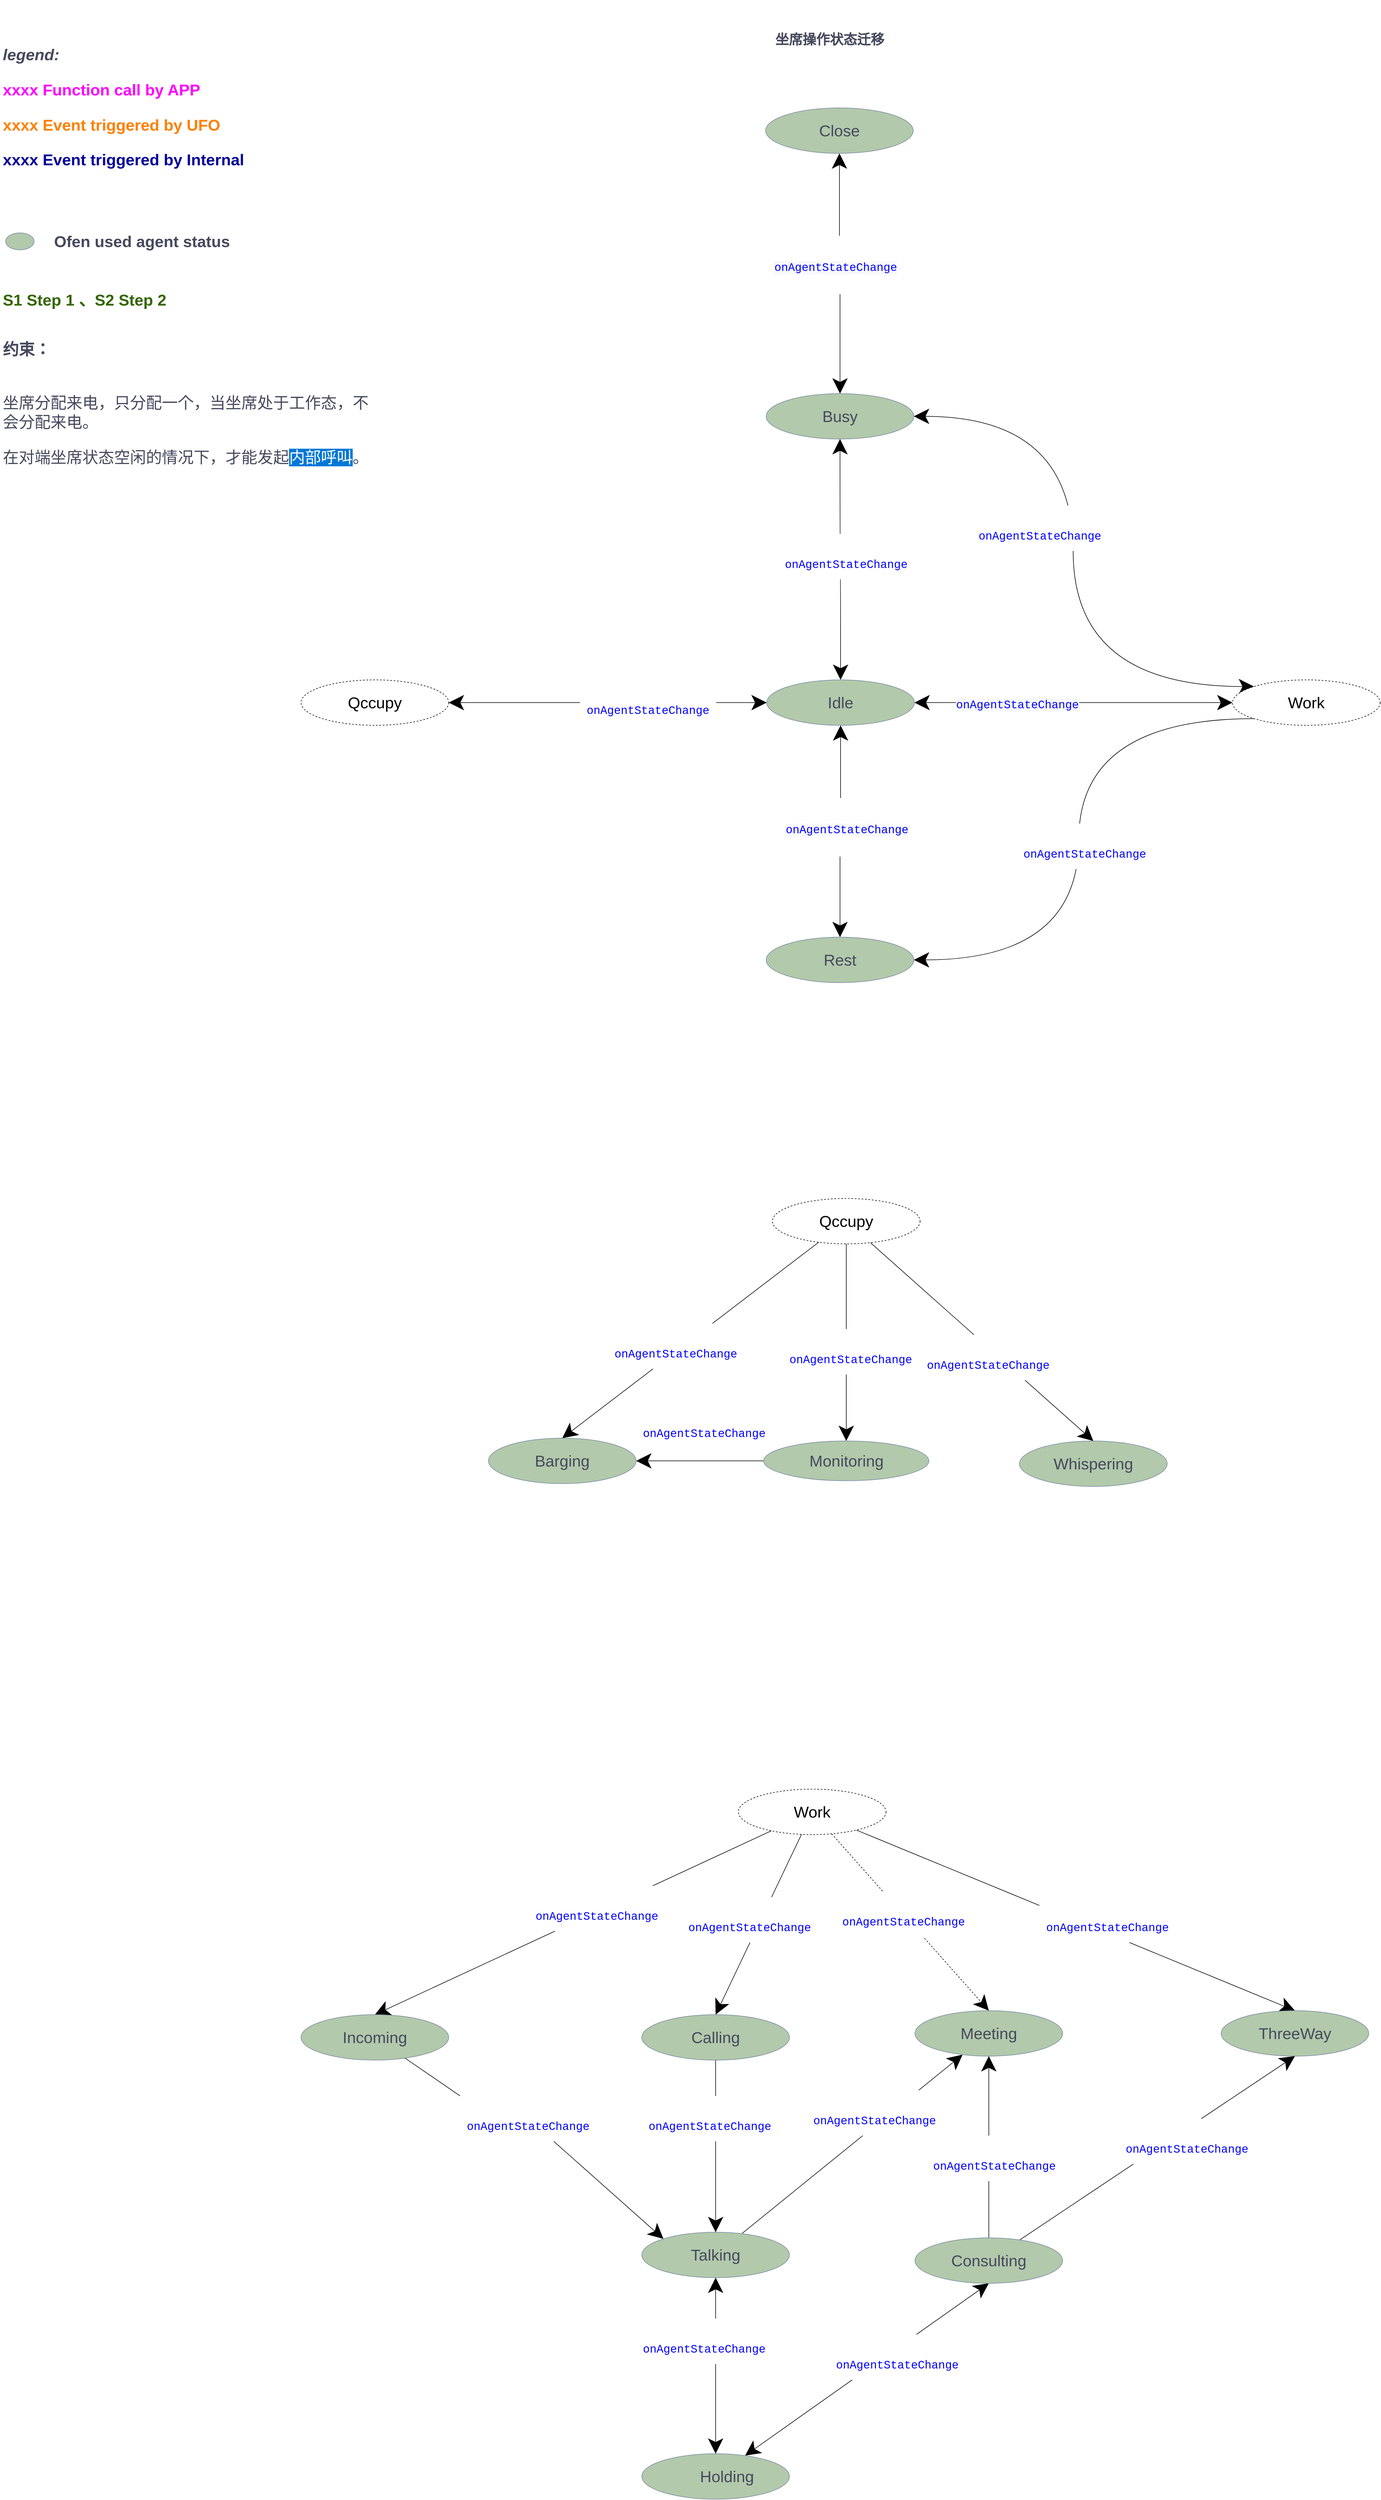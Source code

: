 <mxfile version="16.4.7" type="github">
  <diagram id="exjufbBnSaVFU7colq5O" name="第 1 页">
    <mxGraphModel dx="3544" dy="1443" grid="1" gridSize="10" guides="1" tooltips="1" connect="1" arrows="1" fold="1" page="1" pageScale="1" pageWidth="827" pageHeight="1169" math="0" shadow="0">
      <root>
        <mxCell id="0" />
        <mxCell id="1" parent="0" />
        <mxCell id="luQNXLgjJycTRz7pYveU-1" value="&lt;h1 style=&quot;font-size: 28px&quot;&gt;&lt;font style=&quot;font-size: 28px&quot;&gt;&lt;br&gt;&lt;/font&gt;&lt;/h1&gt;&lt;p style=&quot;font-size: 28px&quot;&gt;&lt;font style=&quot;font-size: 28px&quot;&gt;&lt;b&gt;&lt;i&gt;legend:&lt;/i&gt;&lt;/b&gt;&lt;/font&gt;&lt;/p&gt;&lt;p style=&quot;font-size: 28px&quot;&gt;&lt;font color=&quot;#ff00ff&quot; style=&quot;font-size: 28px&quot;&gt;&lt;b&gt;xxxx Function call by APP&lt;/b&gt;&lt;/font&gt;&lt;/p&gt;&lt;p style=&quot;font-size: 28px&quot;&gt;&lt;font style=&quot;font-size: 28px&quot;&gt;&lt;b style=&quot;color: rgb(255 , 128 , 0)&quot;&gt;xxxx Event triggered&amp;nbsp;by UFO&lt;/b&gt;&lt;font color=&quot;#ff00ff&quot; style=&quot;font-size: 28px&quot;&gt;&lt;b&gt;&lt;br&gt;&lt;/b&gt;&lt;/font&gt;&lt;/font&gt;&lt;/p&gt;&lt;p style=&quot;font-size: 28px&quot;&gt;&lt;b&gt;&lt;font style=&quot;font-size: 28px&quot;&gt;&lt;font color=&quot;#000099&quot; style=&quot;font-size: 28px&quot;&gt;xxxx Event triggered&amp;nbsp;by Internal&lt;/font&gt;&lt;font color=&quot;#ff00ff&quot; style=&quot;font-size: 28px&quot;&gt;&lt;br&gt;&lt;/font&gt;&lt;/font&gt;&lt;/b&gt;&lt;/p&gt;&lt;p style=&quot;font-size: 28px&quot;&gt;&lt;br&gt;&lt;/p&gt;&lt;p style=&quot;font-size: 28px&quot;&gt;&lt;font color=&quot;#336600&quot; style=&quot;font-size: 28px&quot;&gt;&lt;b&gt;&lt;br&gt;&lt;/b&gt;&lt;/font&gt;&lt;/p&gt;&lt;p style=&quot;font-size: 28px&quot;&gt;&lt;font color=&quot;#336600&quot; style=&quot;font-size: 28px&quot;&gt;&lt;b&gt;&lt;br&gt;&lt;/b&gt;&lt;/font&gt;&lt;/p&gt;&lt;p style=&quot;font-size: 28px&quot;&gt;&lt;font color=&quot;#336600&quot; style=&quot;font-size: 28px&quot;&gt;&lt;b&gt;S1 Step 1 、S2 Step 2&lt;/b&gt;&lt;/font&gt;&lt;/p&gt;&lt;p style=&quot;font-size: 28px&quot;&gt;&lt;font style=&quot;font-size: 28px&quot;&gt;&lt;br&gt;&lt;/font&gt;&lt;/p&gt;&lt;p style=&quot;font-size: 28px&quot;&gt;&lt;font color=&quot;#ff8000&quot; style=&quot;font-size: 28px&quot;&gt;&lt;br&gt;&lt;/font&gt;&lt;/p&gt;&lt;p style=&quot;font-size: 28px&quot;&gt;&lt;font color=&quot;#ff8000&quot; style=&quot;font-size: 28px&quot;&gt;&lt;br&gt;&lt;/font&gt;&lt;/p&gt;&lt;p style=&quot;font-size: 28px&quot;&gt;&lt;br&gt;&lt;/p&gt;" style="text;html=1;strokeColor=none;fillColor=none;spacing=5;spacingTop=-20;whiteSpace=wrap;overflow=hidden;rounded=0;fontColor=#46495D;" parent="1" vertex="1">
          <mxGeometry x="-500" y="20" width="661" height="560" as="geometry" />
        </mxCell>
        <mxCell id="luQNXLgjJycTRz7pYveU-2" value="&lt;font size=&quot;1&quot;&gt;&lt;b style=&quot;font-size: 28px&quot;&gt;Ofen used agent status&lt;/b&gt;&lt;/font&gt;" style="text;html=1;align=center;verticalAlign=middle;whiteSpace=wrap;rounded=0;strokeWidth=5;fontColor=#46495D;" parent="1" vertex="1">
          <mxGeometry x="-450" y="420" width="400" height="30" as="geometry" />
        </mxCell>
        <mxCell id="luQNXLgjJycTRz7pYveU-3" value="" style="ellipse;whiteSpace=wrap;html=1;fillColor=#B2C9AB;strokeColor=#788AA3;strokeWidth=1;fontColor=#46495D;" parent="1" vertex="1">
          <mxGeometry x="-490" y="420" width="50" height="30" as="geometry" />
        </mxCell>
        <mxCell id="luQNXLgjJycTRz7pYveU-4" style="edgeStyle=orthogonalEdgeStyle;curved=1;rounded=0;orthogonalLoop=1;jettySize=auto;html=1;endSize=24;startArrow=classic;startFill=1;startSize=24;" parent="1" source="luQNXLgjJycTRz7pYveU-7" target="luQNXLgjJycTRz7pYveU-16" edge="1">
          <mxGeometry relative="1" as="geometry" />
        </mxCell>
        <mxCell id="luQNXLgjJycTRz7pYveU-7" value="&lt;span style=&quot;font-size: 28px&quot;&gt;Busy&lt;/span&gt;" style="ellipse;whiteSpace=wrap;html=1;fillColor=#B2C9AB;strokeColor=#788AA3;fontColor=#46495D;" parent="1" vertex="1">
          <mxGeometry x="849" y="703" width="260" height="80" as="geometry" />
        </mxCell>
        <mxCell id="luQNXLgjJycTRz7pYveU-8" value="&lt;h1&gt;坐席操作状态迁移&lt;/h1&gt;&lt;p style=&quot;font-size: 20px&quot;&gt;&lt;br&gt;&lt;/p&gt;&lt;p style=&quot;font-size: 20px&quot;&gt;&lt;br&gt;&lt;/p&gt;&lt;p&gt;&lt;font color=&quot;#ff8000&quot;&gt;&lt;br&gt;&lt;/font&gt;&lt;/p&gt;&lt;p&gt;&lt;font color=&quot;#ff8000&quot;&gt;&lt;br&gt;&lt;/font&gt;&lt;/p&gt;&lt;p&gt;&lt;br&gt;&lt;/p&gt;" style="text;html=1;strokeColor=none;fillColor=none;spacing=5;spacingTop=-20;whiteSpace=wrap;overflow=hidden;rounded=0;fontColor=#46495D;" parent="1" vertex="1">
          <mxGeometry x="860" y="60" width="250" height="60" as="geometry" />
        </mxCell>
        <mxCell id="luQNXLgjJycTRz7pYveU-105" style="edgeStyle=orthogonalEdgeStyle;rounded=0;orthogonalLoop=1;jettySize=auto;html=1;endSize=24;startArrow=classic;startFill=1;startSize=24;" parent="1" source="luQNXLgjJycTRz7pYveU-16" target="luQNXLgjJycTRz7pYveU-19" edge="1">
          <mxGeometry relative="1" as="geometry" />
        </mxCell>
        <mxCell id="luQNXLgjJycTRz7pYveU-110" value="" style="edgeStyle=orthogonalEdgeStyle;curved=1;rounded=0;orthogonalLoop=1;jettySize=auto;html=1;endSize=24;startArrow=classic;startFill=1;startSize=24;" parent="1" source="luQNXLgjJycTRz7pYveU-16" target="luQNXLgjJycTRz7pYveU-109" edge="1">
          <mxGeometry relative="1" as="geometry" />
        </mxCell>
        <mxCell id="luQNXLgjJycTRz7pYveU-114" value="" style="edgeStyle=orthogonalEdgeStyle;curved=1;rounded=0;orthogonalLoop=1;jettySize=auto;html=1;startArrow=classic;startFill=1;startSize=24;endSize=24;" parent="1" source="luQNXLgjJycTRz7pYveU-16" target="luQNXLgjJycTRz7pYveU-113" edge="1">
          <mxGeometry relative="1" as="geometry" />
        </mxCell>
        <mxCell id="luQNXLgjJycTRz7pYveU-16" value="&lt;span style=&quot;font-size: 28px&quot;&gt;Idle&lt;/span&gt;" style="ellipse;whiteSpace=wrap;html=1;fillColor=#B2C9AB;strokeColor=#788AA3;fontColor=#46495D;" parent="1" vertex="1">
          <mxGeometry x="850" y="1207" width="260" height="80" as="geometry" />
        </mxCell>
        <mxCell id="luQNXLgjJycTRz7pYveU-19" value="&lt;span style=&quot;font-size: 28px&quot;&gt;Rest&lt;/span&gt;" style="ellipse;whiteSpace=wrap;html=1;fillColor=#B2C9AB;strokeColor=#788AA3;fontColor=#46495D;" parent="1" vertex="1">
          <mxGeometry x="849" y="1660" width="260" height="80" as="geometry" />
        </mxCell>
        <mxCell id="luQNXLgjJycTRz7pYveU-20" style="edgeStyle=orthogonalEdgeStyle;rounded=0;orthogonalLoop=1;jettySize=auto;html=1;entryX=0.5;entryY=0;entryDx=0;entryDy=0;endSize=24;startArrow=classic;startFill=1;startSize=24;" parent="1" source="luQNXLgjJycTRz7pYveU-21" target="luQNXLgjJycTRz7pYveU-7" edge="1">
          <mxGeometry relative="1" as="geometry" />
        </mxCell>
        <mxCell id="luQNXLgjJycTRz7pYveU-21" value="&lt;span style=&quot;font-size: 28px&quot;&gt;Close&lt;/span&gt;" style="ellipse;whiteSpace=wrap;html=1;fillColor=#B2C9AB;strokeColor=#788AA3;fontColor=#46495D;" parent="1" vertex="1">
          <mxGeometry x="848" y="200" width="260" height="80" as="geometry" />
        </mxCell>
        <mxCell id="luQNXLgjJycTRz7pYveU-60" value="&lt;div style=&quot;font-family: &amp;#34;consolas&amp;#34; , &amp;#34;courier new&amp;#34; , monospace ; line-height: 19px ; font-size: 28px&quot;&gt;&lt;div style=&quot;font-family: &amp;#34;consolas&amp;#34; , &amp;#34;courier new&amp;#34; , monospace ; line-height: 19px&quot;&gt;&lt;h1 class=&quot;topictitle1&quot;&gt;&lt;span style=&quot;background-color: rgb(248 , 249 , 250) ; color: rgb(0 , 0 , 255) ; font-size: 20px ; font-weight: 400&quot;&gt;onAgentStateChange&lt;/span&gt;&lt;br&gt;&lt;/h1&gt;&lt;/div&gt;&lt;/div&gt;" style="edgeLabel;html=1;align=center;verticalAlign=middle;resizable=0;points=[];fontSize=15;fontColor=#CC00CC;labelBackgroundColor=default;fontStyle=1;" parent="1" vertex="1" connectable="0">
          <mxGeometry x="651" y="270" as="geometry">
            <mxPoint x="320" y="206" as="offset" />
          </mxGeometry>
        </mxCell>
        <mxCell id="luQNXLgjJycTRz7pYveU-61" value="&lt;span style=&quot;font-family: &amp;#34;consolas&amp;#34; , &amp;#34;courier new&amp;#34; , monospace&quot;&gt;&lt;br&gt;&lt;/span&gt;&lt;span style=&quot;color: rgb(0 , 0 , 255) ; font-family: &amp;#34;consolas&amp;#34; , &amp;#34;courier new&amp;#34; , monospace&quot;&gt;onAgentStateChange&lt;/span&gt;&lt;span style=&quot;color: rgb(0 , 0 , 255) ; font-family: &amp;#34;consolas&amp;#34; , &amp;#34;courier new&amp;#34; , monospace&quot;&gt;&lt;br&gt;&lt;/span&gt;" style="rounded=0;whiteSpace=wrap;html=1;labelBackgroundColor=none;fontSize=20;fontColor=#FF8000;fillColor=#FFFFFF;gradientColor=none;strokeColor=none;" parent="1" vertex="1">
          <mxGeometry x="870" y="950" width="240" height="80" as="geometry" />
        </mxCell>
        <mxCell id="luQNXLgjJycTRz7pYveU-82" value="&lt;div style=&quot;font-family: &amp;#34;consolas&amp;#34; , &amp;#34;courier new&amp;#34; , monospace ; line-height: 19px ; font-size: 28px&quot;&gt;&lt;div style=&quot;font-family: &amp;#34;consolas&amp;#34; , &amp;#34;courier new&amp;#34; , monospace ; line-height: 19px&quot;&gt;&lt;h1 class=&quot;topictitle1&quot;&gt;&lt;span style=&quot;background-color: rgb(248 , 249 , 250) ; color: rgb(0 , 0 , 255) ; font-size: 20px ; font-weight: 400&quot;&gt;onAgentStateChange&lt;/span&gt;&lt;br&gt;&lt;/h1&gt;&lt;/div&gt;&lt;/div&gt;" style="edgeLabel;html=1;align=center;verticalAlign=middle;resizable=0;points=[];fontSize=15;fontColor=#CC00CC;labelBackgroundColor=default;fontStyle=1;" parent="1" vertex="1" connectable="0">
          <mxGeometry x="671" y="1260" as="geometry">
            <mxPoint x="320" y="206" as="offset" />
          </mxGeometry>
        </mxCell>
        <mxCell id="luQNXLgjJycTRz7pYveU-90" value="&lt;span style=&quot;font-family: &amp;#34;consolas&amp;#34; , &amp;#34;courier new&amp;#34; , monospace&quot;&gt;&lt;br&gt;&lt;/span&gt;&lt;span style=&quot;color: rgb(0 , 0 , 255) ; font-family: &amp;#34;consolas&amp;#34; , &amp;#34;courier new&amp;#34; , monospace&quot;&gt;onAgentStateChange&lt;/span&gt;&lt;span style=&quot;color: rgb(0 , 0 , 255) ; font-family: &amp;#34;consolas&amp;#34; , &amp;#34;courier new&amp;#34; , monospace&quot;&gt;&lt;br&gt;&lt;/span&gt;" style="rounded=0;whiteSpace=wrap;html=1;labelBackgroundColor=none;fontSize=20;fontColor=#FF8000;fillColor=#FFFFFF;gradientColor=none;strokeColor=none;" parent="1" vertex="1">
          <mxGeometry x="521" y="1207" width="240" height="80" as="geometry" />
        </mxCell>
        <mxCell id="luQNXLgjJycTRz7pYveU-109" value="&lt;span style=&quot;font-size: 28px&quot;&gt;Qccupy&lt;/span&gt;" style="ellipse;whiteSpace=wrap;html=1;dashed=1;" parent="1" vertex="1">
          <mxGeometry x="30" y="1207" width="260" height="80" as="geometry" />
        </mxCell>
        <mxCell id="luQNXLgjJycTRz7pYveU-115" style="rounded=0;orthogonalLoop=1;jettySize=auto;html=1;entryX=1;entryY=0.5;entryDx=0;entryDy=0;startArrow=classic;startFill=1;startSize=24;endSize=24;edgeStyle=orthogonalEdgeStyle;curved=1;exitX=0;exitY=0;exitDx=0;exitDy=0;" parent="1" source="luQNXLgjJycTRz7pYveU-113" target="luQNXLgjJycTRz7pYveU-7" edge="1">
          <mxGeometry relative="1" as="geometry" />
        </mxCell>
        <mxCell id="luQNXLgjJycTRz7pYveU-117" style="edgeStyle=orthogonalEdgeStyle;curved=1;rounded=0;orthogonalLoop=1;jettySize=auto;html=1;entryX=1;entryY=0.5;entryDx=0;entryDy=0;startArrow=none;startFill=0;startSize=24;endSize=24;exitX=0;exitY=1;exitDx=0;exitDy=0;" parent="1" source="luQNXLgjJycTRz7pYveU-113" target="luQNXLgjJycTRz7pYveU-19" edge="1">
          <mxGeometry relative="1" as="geometry" />
        </mxCell>
        <mxCell id="luQNXLgjJycTRz7pYveU-113" value="&lt;span style=&quot;font-size: 28px&quot;&gt;Work&lt;/span&gt;" style="ellipse;whiteSpace=wrap;html=1;dashed=1;" parent="1" vertex="1">
          <mxGeometry x="1670" y="1207" width="260" height="80" as="geometry" />
        </mxCell>
        <mxCell id="luQNXLgjJycTRz7pYveU-116" value="&lt;span style=&quot;font-family: &amp;#34;consolas&amp;#34; , &amp;#34;courier new&amp;#34; , monospace&quot;&gt;&lt;br&gt;&lt;/span&gt;&lt;span style=&quot;color: rgb(0 , 0 , 255) ; font-family: &amp;#34;consolas&amp;#34; , &amp;#34;courier new&amp;#34; , monospace&quot;&gt;onAgentStateChange&lt;/span&gt;&lt;span style=&quot;color: rgb(0 , 0 , 255) ; font-family: &amp;#34;consolas&amp;#34; , &amp;#34;courier new&amp;#34; , monospace&quot;&gt;&lt;br&gt;&lt;/span&gt;" style="rounded=0;whiteSpace=wrap;html=1;labelBackgroundColor=none;fontSize=20;fontColor=#FF8000;fillColor=#FFFFFF;gradientColor=none;strokeColor=none;" parent="1" vertex="1">
          <mxGeometry x="1211" y="900" width="240" height="80" as="geometry" />
        </mxCell>
        <mxCell id="luQNXLgjJycTRz7pYveU-118" value="&lt;span style=&quot;font-family: &amp;#34;consolas&amp;#34; , &amp;#34;courier new&amp;#34; , monospace&quot;&gt;&lt;br&gt;&lt;/span&gt;&lt;span style=&quot;color: rgb(0 , 0 , 255) ; font-family: &amp;#34;consolas&amp;#34; , &amp;#34;courier new&amp;#34; , monospace&quot;&gt;onAgentStateChange&lt;/span&gt;&lt;span style=&quot;color: rgb(0 , 0 , 255) ; font-family: &amp;#34;consolas&amp;#34; , &amp;#34;courier new&amp;#34; , monospace&quot;&gt;&lt;br&gt;&lt;/span&gt;" style="rounded=0;whiteSpace=wrap;html=1;labelBackgroundColor=none;fontSize=20;fontColor=#FF8000;fillColor=#FFFFFF;gradientColor=none;strokeColor=none;" parent="1" vertex="1">
          <mxGeometry x="1290" y="1460" width="240" height="80" as="geometry" />
        </mxCell>
        <mxCell id="luQNXLgjJycTRz7pYveU-119" value="&lt;div style=&quot;font-family: &amp;#34;consolas&amp;#34; , &amp;#34;courier new&amp;#34; , monospace ; line-height: 19px ; font-size: 28px&quot;&gt;&lt;div style=&quot;font-family: &amp;#34;consolas&amp;#34; , &amp;#34;courier new&amp;#34; , monospace ; line-height: 19px&quot;&gt;&lt;h1 class=&quot;topictitle1&quot;&gt;&lt;span style=&quot;background-color: rgb(248 , 249 , 250) ; color: rgb(0 , 0 , 255) ; font-size: 20px ; font-weight: 400&quot;&gt;onAgentStateChange&lt;/span&gt;&lt;br&gt;&lt;/h1&gt;&lt;/div&gt;&lt;/div&gt;" style="edgeLabel;html=1;align=center;verticalAlign=middle;resizable=0;points=[];fontSize=15;fontColor=#CC00CC;labelBackgroundColor=default;fontStyle=1;" parent="1" vertex="1" connectable="0">
          <mxGeometry x="971" y="1040" as="geometry">
            <mxPoint x="320" y="206" as="offset" />
          </mxGeometry>
        </mxCell>
        <mxCell id="luQNXLgjJycTRz7pYveU-126" style="rounded=0;orthogonalLoop=1;jettySize=auto;html=1;startArrow=none;startFill=0;startSize=24;endSize=24;" parent="1" source="luQNXLgjJycTRz7pYveU-120" target="luQNXLgjJycTRz7pYveU-123" edge="1">
          <mxGeometry relative="1" as="geometry" />
        </mxCell>
        <mxCell id="luQNXLgjJycTRz7pYveU-127" style="rounded=0;orthogonalLoop=1;jettySize=auto;html=1;entryX=0.5;entryY=0;entryDx=0;entryDy=0;startArrow=none;startFill=0;startSize=24;endSize=24;" parent="1" source="luQNXLgjJycTRz7pYveU-120" target="luQNXLgjJycTRz7pYveU-124" edge="1">
          <mxGeometry relative="1" as="geometry" />
        </mxCell>
        <mxCell id="luQNXLgjJycTRz7pYveU-128" style="rounded=0;orthogonalLoop=1;jettySize=auto;html=1;startArrow=none;startFill=0;startSize=24;endSize=24;entryX=0.5;entryY=0;entryDx=0;entryDy=0;" parent="1" source="luQNXLgjJycTRz7pYveU-120" target="luQNXLgjJycTRz7pYveU-125" edge="1">
          <mxGeometry relative="1" as="geometry" />
        </mxCell>
        <mxCell id="luQNXLgjJycTRz7pYveU-120" value="&lt;span style=&quot;font-size: 28px&quot;&gt;Qccupy&lt;/span&gt;" style="ellipse;whiteSpace=wrap;html=1;dashed=1;" parent="1" vertex="1">
          <mxGeometry x="860" y="2120" width="260" height="80" as="geometry" />
        </mxCell>
        <mxCell id="luQNXLgjJycTRz7pYveU-129" style="rounded=0;orthogonalLoop=1;jettySize=auto;html=1;startArrow=none;startFill=0;startSize=24;endSize=24;" parent="1" source="luQNXLgjJycTRz7pYveU-123" target="luQNXLgjJycTRz7pYveU-124" edge="1">
          <mxGeometry relative="1" as="geometry" />
        </mxCell>
        <mxCell id="luQNXLgjJycTRz7pYveU-123" value="&lt;span style=&quot;font-size: 28px&quot;&gt;Monitoring&lt;/span&gt;" style="ellipse;whiteSpace=wrap;html=1;fillColor=#B2C9AB;strokeColor=#788AA3;fontColor=#46495D;" parent="1" vertex="1">
          <mxGeometry x="844.5" y="2547" width="291" height="70" as="geometry" />
        </mxCell>
        <mxCell id="luQNXLgjJycTRz7pYveU-124" value="&lt;span style=&quot;font-size: 28px&quot;&gt;Barging&lt;/span&gt;" style="ellipse;whiteSpace=wrap;html=1;fillColor=#B2C9AB;strokeColor=#788AA3;fontColor=#46495D;" parent="1" vertex="1">
          <mxGeometry x="360" y="2542" width="260" height="80" as="geometry" />
        </mxCell>
        <mxCell id="luQNXLgjJycTRz7pYveU-125" value="&lt;span style=&quot;font-size: 28px&quot;&gt;Whispering&lt;/span&gt;" style="ellipse;whiteSpace=wrap;html=1;fillColor=#B2C9AB;strokeColor=#788AA3;fontColor=#46495D;" parent="1" vertex="1">
          <mxGeometry x="1295" y="2547" width="260" height="80" as="geometry" />
        </mxCell>
        <mxCell id="luQNXLgjJycTRz7pYveU-136" style="edgeStyle=none;rounded=0;orthogonalLoop=1;jettySize=auto;html=1;entryX=0.5;entryY=0;entryDx=0;entryDy=0;startArrow=none;startFill=0;startSize=24;endSize=24;" parent="1" source="luQNXLgjJycTRz7pYveU-130" target="luQNXLgjJycTRz7pYveU-133" edge="1">
          <mxGeometry relative="1" as="geometry" />
        </mxCell>
        <mxCell id="luQNXLgjJycTRz7pYveU-137" style="edgeStyle=none;rounded=0;orthogonalLoop=1;jettySize=auto;html=1;entryX=0.5;entryY=0;entryDx=0;entryDy=0;startArrow=none;startFill=0;startSize=24;endSize=24;" parent="1" source="luQNXLgjJycTRz7pYveU-130" target="luQNXLgjJycTRz7pYveU-132" edge="1">
          <mxGeometry relative="1" as="geometry" />
        </mxCell>
        <mxCell id="luQNXLgjJycTRz7pYveU-141" style="edgeStyle=none;rounded=0;orthogonalLoop=1;jettySize=auto;html=1;entryX=0.5;entryY=0;entryDx=0;entryDy=0;startArrow=none;startFill=0;startSize=24;endSize=24;" parent="1" source="luQNXLgjJycTRz7pYveU-130" target="luQNXLgjJycTRz7pYveU-135" edge="1">
          <mxGeometry relative="1" as="geometry" />
        </mxCell>
        <mxCell id="luQNXLgjJycTRz7pYveU-169" style="edgeStyle=none;rounded=0;orthogonalLoop=1;jettySize=auto;html=1;dashed=1;startArrow=none;startFill=0;startSize=24;endSize=24;entryX=0.5;entryY=0;entryDx=0;entryDy=0;" parent="1" source="luQNXLgjJycTRz7pYveU-130" target="luQNXLgjJycTRz7pYveU-170" edge="1">
          <mxGeometry relative="1" as="geometry">
            <mxPoint x="1890" y="3570" as="targetPoint" />
          </mxGeometry>
        </mxCell>
        <mxCell id="luQNXLgjJycTRz7pYveU-130" value="&lt;span style=&quot;font-size: 28px&quot;&gt;Work&lt;/span&gt;" style="ellipse;whiteSpace=wrap;html=1;dashed=1;" parent="1" vertex="1">
          <mxGeometry x="800" y="3160" width="260" height="80" as="geometry" />
        </mxCell>
        <mxCell id="gVOeunJgA8M7Oenam6cE-5" style="edgeStyle=none;rounded=0;orthogonalLoop=1;jettySize=auto;html=1;endSize=24;" edge="1" parent="1" source="luQNXLgjJycTRz7pYveU-131" target="luQNXLgjJycTRz7pYveU-170">
          <mxGeometry relative="1" as="geometry" />
        </mxCell>
        <mxCell id="luQNXLgjJycTRz7pYveU-131" value="&lt;span style=&quot;font-size: 28px&quot;&gt;Talking&lt;/span&gt;" style="ellipse;whiteSpace=wrap;html=1;fillColor=#B2C9AB;strokeColor=#788AA3;fontColor=#46495D;" parent="1" vertex="1">
          <mxGeometry x="630" y="3940" width="260" height="80" as="geometry" />
        </mxCell>
        <mxCell id="luQNXLgjJycTRz7pYveU-139" style="edgeStyle=none;rounded=0;orthogonalLoop=1;jettySize=auto;html=1;entryX=0.5;entryY=0;entryDx=0;entryDy=0;startArrow=none;startFill=0;startSize=24;endSize=24;" parent="1" source="luQNXLgjJycTRz7pYveU-132" target="luQNXLgjJycTRz7pYveU-131" edge="1">
          <mxGeometry relative="1" as="geometry" />
        </mxCell>
        <mxCell id="luQNXLgjJycTRz7pYveU-132" value="&lt;span style=&quot;font-size: 28px&quot;&gt;Calling&lt;/span&gt;" style="ellipse;whiteSpace=wrap;html=1;fillColor=#B2C9AB;strokeColor=#788AA3;fontColor=#46495D;" parent="1" vertex="1">
          <mxGeometry x="630" y="3557" width="260" height="80" as="geometry" />
        </mxCell>
        <mxCell id="luQNXLgjJycTRz7pYveU-138" style="edgeStyle=none;rounded=0;orthogonalLoop=1;jettySize=auto;html=1;entryX=0;entryY=0;entryDx=0;entryDy=0;startArrow=none;startFill=0;startSize=24;endSize=24;" parent="1" source="luQNXLgjJycTRz7pYveU-156" target="luQNXLgjJycTRz7pYveU-131" edge="1">
          <mxGeometry relative="1" as="geometry" />
        </mxCell>
        <mxCell id="luQNXLgjJycTRz7pYveU-133" value="&lt;span style=&quot;font-size: 28px&quot;&gt;Incoming&lt;/span&gt;" style="ellipse;whiteSpace=wrap;html=1;fillColor=#B2C9AB;strokeColor=#788AA3;fontColor=#46495D;" parent="1" vertex="1">
          <mxGeometry x="30" y="3557" width="260" height="80" as="geometry" />
        </mxCell>
        <mxCell id="luQNXLgjJycTRz7pYveU-146" style="edgeStyle=none;rounded=0;orthogonalLoop=1;jettySize=auto;html=1;entryX=0.5;entryY=1;entryDx=0;entryDy=0;startArrow=classic;startFill=1;startSize=24;endSize=24;" parent="1" source="luQNXLgjJycTRz7pYveU-134" target="luQNXLgjJycTRz7pYveU-143" edge="1">
          <mxGeometry relative="1" as="geometry" />
        </mxCell>
        <mxCell id="luQNXLgjJycTRz7pYveU-134" value="&lt;blockquote style=&quot;margin: 0 0 0 40px ; border: none ; padding: 0px&quot;&gt;&lt;span style=&quot;font-size: 28px&quot;&gt;Holding&lt;/span&gt;&lt;/blockquote&gt;" style="ellipse;whiteSpace=wrap;html=1;fillColor=#B2C9AB;strokeColor=#788AA3;fontColor=#46495D;" parent="1" vertex="1">
          <mxGeometry x="630" y="4330" width="260" height="80" as="geometry" />
        </mxCell>
        <mxCell id="luQNXLgjJycTRz7pYveU-135" value="&lt;span style=&quot;font-size: 28px&quot;&gt;ThreeWay&lt;/span&gt;" style="ellipse;whiteSpace=wrap;html=1;fillColor=#B2C9AB;strokeColor=#788AA3;fontColor=#46495D;" parent="1" vertex="1">
          <mxGeometry x="1650" y="3550" width="260" height="80" as="geometry" />
        </mxCell>
        <mxCell id="gVOeunJgA8M7Oenam6cE-2" style="rounded=0;orthogonalLoop=1;jettySize=auto;html=1;endSize=24;" edge="1" parent="1" source="luQNXLgjJycTRz7pYveU-143" target="luQNXLgjJycTRz7pYveU-170">
          <mxGeometry relative="1" as="geometry" />
        </mxCell>
        <mxCell id="gVOeunJgA8M7Oenam6cE-8" style="edgeStyle=none;rounded=0;orthogonalLoop=1;jettySize=auto;html=1;endSize=24;entryX=0.5;entryY=1;entryDx=0;entryDy=0;" edge="1" parent="1" source="luQNXLgjJycTRz7pYveU-143" target="luQNXLgjJycTRz7pYveU-135">
          <mxGeometry relative="1" as="geometry" />
        </mxCell>
        <mxCell id="luQNXLgjJycTRz7pYveU-143" value="&lt;span style=&quot;font-size: 28px&quot;&gt;Consulting&lt;/span&gt;" style="ellipse;whiteSpace=wrap;html=1;fillColor=#B2C9AB;strokeColor=#788AA3;fontColor=#46495D;" parent="1" vertex="1">
          <mxGeometry x="1111" y="3950" width="260" height="80" as="geometry" />
        </mxCell>
        <mxCell id="luQNXLgjJycTRz7pYveU-144" style="edgeStyle=none;rounded=0;orthogonalLoop=1;jettySize=auto;html=1;startArrow=classic;startFill=1;startSize=24;endSize=24;" parent="1" source="luQNXLgjJycTRz7pYveU-134" target="luQNXLgjJycTRz7pYveU-131" edge="1">
          <mxGeometry relative="1" as="geometry">
            <mxPoint x="960.952" y="4270.0" as="sourcePoint" />
            <mxPoint x="960" y="3910" as="targetPoint" />
          </mxGeometry>
        </mxCell>
        <mxCell id="luQNXLgjJycTRz7pYveU-151" value="&lt;h1 style=&quot;font-size: 28px&quot;&gt;约束：&lt;/h1&gt;&lt;div&gt;&lt;br&gt;&lt;/div&gt;&lt;p style=&quot;font-size: 28px&quot;&gt;坐席分配来电，只分配一个，当坐席处于工作态，不会分配来电。&lt;/p&gt;&lt;p style=&quot;font-size: 28px&quot;&gt;在对端坐席状态空闲的情况下，才能发起&lt;font color=&quot;#ffffff&quot; style=&quot;background-color: rgb(0 , 120 , 215)&quot;&gt;内部呼叫&lt;/font&gt;。&lt;br&gt;&lt;/p&gt;" style="text;html=1;strokeColor=none;fillColor=none;spacing=5;spacingTop=-20;whiteSpace=wrap;overflow=hidden;rounded=0;fontColor=#46495D;" parent="1" vertex="1">
          <mxGeometry x="-500" y="600" width="661" height="560" as="geometry" />
        </mxCell>
        <mxCell id="luQNXLgjJycTRz7pYveU-153" value="&lt;span style=&quot;font-family: &amp;#34;consolas&amp;#34; , &amp;#34;courier new&amp;#34; , monospace&quot;&gt;&lt;br&gt;&lt;/span&gt;&lt;span style=&quot;color: rgb(0 , 0 , 255) ; font-family: &amp;#34;consolas&amp;#34; , &amp;#34;courier new&amp;#34; , monospace&quot;&gt;onAgentStateChange&lt;/span&gt;&lt;span style=&quot;color: rgb(0 , 0 , 255) ; font-family: &amp;#34;consolas&amp;#34; , &amp;#34;courier new&amp;#34; , monospace&quot;&gt;&lt;br&gt;&lt;/span&gt;" style="rounded=0;whiteSpace=wrap;html=1;labelBackgroundColor=none;fontSize=20;fontColor=#FF8000;fillColor=#FFFFFF;gradientColor=none;strokeColor=none;" parent="1" vertex="1">
          <mxGeometry x="431" y="3330" width="240" height="80" as="geometry" />
        </mxCell>
        <mxCell id="luQNXLgjJycTRz7pYveU-154" value="&lt;span style=&quot;font-family: &amp;#34;consolas&amp;#34; , &amp;#34;courier new&amp;#34; , monospace&quot;&gt;&lt;br&gt;&lt;/span&gt;&lt;span style=&quot;color: rgb(0 , 0 , 255) ; font-family: &amp;#34;consolas&amp;#34; , &amp;#34;courier new&amp;#34; , monospace&quot;&gt;onAgentStateChange&lt;/span&gt;&lt;span style=&quot;color: rgb(0 , 0 , 255) ; font-family: &amp;#34;consolas&amp;#34; , &amp;#34;courier new&amp;#34; , monospace&quot;&gt;&lt;br&gt;&lt;/span&gt;" style="rounded=0;whiteSpace=wrap;html=1;labelBackgroundColor=none;fontSize=20;fontColor=#FF8000;fillColor=#FFFFFF;gradientColor=none;strokeColor=none;" parent="1" vertex="1">
          <mxGeometry x="700" y="3350" width="240" height="80" as="geometry" />
        </mxCell>
        <mxCell id="luQNXLgjJycTRz7pYveU-155" value="&lt;span style=&quot;font-family: &amp;#34;consolas&amp;#34; , &amp;#34;courier new&amp;#34; , monospace&quot;&gt;&lt;br&gt;&lt;/span&gt;&lt;span style=&quot;color: rgb(0 , 0 , 255) ; font-family: &amp;#34;consolas&amp;#34; , &amp;#34;courier new&amp;#34; , monospace&quot;&gt;onAgentStateChange&lt;/span&gt;&lt;span style=&quot;color: rgb(0 , 0 , 255) ; font-family: &amp;#34;consolas&amp;#34; , &amp;#34;courier new&amp;#34; , monospace&quot;&gt;&lt;br&gt;&lt;/span&gt;" style="rounded=0;whiteSpace=wrap;html=1;labelBackgroundColor=none;fontSize=20;fontColor=#FF8000;fillColor=#FFFFFF;gradientColor=none;strokeColor=none;" parent="1" vertex="1">
          <mxGeometry x="971" y="3340" width="240" height="80" as="geometry" />
        </mxCell>
        <mxCell id="luQNXLgjJycTRz7pYveU-157" value="&lt;span style=&quot;font-family: &amp;#34;consolas&amp;#34; , &amp;#34;courier new&amp;#34; , monospace&quot;&gt;&lt;br&gt;&lt;/span&gt;&lt;span style=&quot;color: rgb(0 , 0 , 255) ; font-family: &amp;#34;consolas&amp;#34; , &amp;#34;courier new&amp;#34; , monospace&quot;&gt;onAgentStateChange&lt;/span&gt;&lt;span style=&quot;color: rgb(0 , 0 , 255) ; font-family: &amp;#34;consolas&amp;#34; , &amp;#34;courier new&amp;#34; , monospace&quot;&gt;&lt;br&gt;&lt;/span&gt;" style="rounded=0;whiteSpace=wrap;html=1;labelBackgroundColor=none;fontSize=20;fontColor=#FF8000;fillColor=#FFFFFF;gradientColor=none;strokeColor=none;" parent="1" vertex="1">
          <mxGeometry x="630" y="3700" width="240" height="80" as="geometry" />
        </mxCell>
        <mxCell id="luQNXLgjJycTRz7pYveU-158" value="&lt;span style=&quot;font-family: &amp;#34;consolas&amp;#34; , &amp;#34;courier new&amp;#34; , monospace&quot;&gt;&lt;br&gt;&lt;/span&gt;&lt;span style=&quot;color: rgb(0 , 0 , 255) ; font-family: &amp;#34;consolas&amp;#34; , &amp;#34;courier new&amp;#34; , monospace&quot;&gt;onAgentStateChange&lt;/span&gt;&lt;span style=&quot;color: rgb(0 , 0 , 255) ; font-family: &amp;#34;consolas&amp;#34; , &amp;#34;courier new&amp;#34; , monospace&quot;&gt;&lt;br&gt;&lt;/span&gt;" style="rounded=0;whiteSpace=wrap;html=1;labelBackgroundColor=none;fontSize=20;fontColor=#FF8000;fillColor=#FFFFFF;gradientColor=none;strokeColor=none;" parent="1" vertex="1">
          <mxGeometry x="1131" y="3770" width="240" height="80" as="geometry" />
        </mxCell>
        <mxCell id="luQNXLgjJycTRz7pYveU-160" value="&lt;span style=&quot;font-family: &amp;#34;consolas&amp;#34; , &amp;#34;courier new&amp;#34; , monospace&quot;&gt;&lt;br&gt;&lt;/span&gt;&lt;span style=&quot;color: rgb(0 , 0 , 255) ; font-family: &amp;#34;consolas&amp;#34; , &amp;#34;courier new&amp;#34; , monospace&quot;&gt;onAgentStateChange&lt;/span&gt;&lt;span style=&quot;color: rgb(0 , 0 , 255) ; font-family: &amp;#34;consolas&amp;#34; , &amp;#34;courier new&amp;#34; , monospace&quot;&gt;&lt;br&gt;&lt;/span&gt;" style="rounded=0;whiteSpace=wrap;html=1;labelBackgroundColor=none;fontSize=20;fontColor=#FF8000;fillColor=#FFFFFF;gradientColor=none;strokeColor=none;" parent="1" vertex="1">
          <mxGeometry x="960" y="4120" width="240" height="80" as="geometry" />
        </mxCell>
        <mxCell id="luQNXLgjJycTRz7pYveU-161" value="&lt;span style=&quot;font-family: &amp;#34;consolas&amp;#34; , &amp;#34;courier new&amp;#34; , monospace&quot;&gt;&lt;br&gt;&lt;/span&gt;&lt;span style=&quot;color: rgb(0 , 0 , 255) ; font-family: &amp;#34;consolas&amp;#34; , &amp;#34;courier new&amp;#34; , monospace&quot;&gt;onAgentStateChange&lt;/span&gt;&lt;span style=&quot;color: rgb(0 , 0 , 255) ; font-family: &amp;#34;consolas&amp;#34; , &amp;#34;courier new&amp;#34; , monospace&quot;&gt;&lt;br&gt;&lt;/span&gt;" style="rounded=0;whiteSpace=wrap;html=1;labelBackgroundColor=none;fontSize=20;fontColor=#FF8000;fillColor=#FFFFFF;gradientColor=none;strokeColor=none;" parent="1" vertex="1">
          <mxGeometry x="620" y="4092" width="240" height="80" as="geometry" />
        </mxCell>
        <mxCell id="luQNXLgjJycTRz7pYveU-164" value="&lt;span style=&quot;font-family: &amp;#34;consolas&amp;#34; , &amp;#34;courier new&amp;#34; , monospace&quot;&gt;&lt;br&gt;&lt;/span&gt;&lt;span style=&quot;color: rgb(0 , 0 , 255) ; font-family: &amp;#34;consolas&amp;#34; , &amp;#34;courier new&amp;#34; , monospace&quot;&gt;onAgentStateChange&lt;/span&gt;&lt;span style=&quot;color: rgb(0 , 0 , 255) ; font-family: &amp;#34;consolas&amp;#34; , &amp;#34;courier new&amp;#34; , monospace&quot;&gt;&lt;br&gt;&lt;/span&gt;" style="rounded=0;whiteSpace=wrap;html=1;labelBackgroundColor=none;fontSize=20;fontColor=#FF8000;fillColor=#FFFFFF;gradientColor=none;strokeColor=none;" parent="1" vertex="1">
          <mxGeometry x="1120" y="2360" width="240" height="80" as="geometry" />
        </mxCell>
        <mxCell id="luQNXLgjJycTRz7pYveU-165" value="&lt;span style=&quot;font-family: &amp;#34;consolas&amp;#34; , &amp;#34;courier new&amp;#34; , monospace&quot;&gt;&lt;br&gt;&lt;/span&gt;&lt;span style=&quot;color: rgb(0 , 0 , 255) ; font-family: &amp;#34;consolas&amp;#34; , &amp;#34;courier new&amp;#34; , monospace&quot;&gt;onAgentStateChange&lt;/span&gt;&lt;span style=&quot;color: rgb(0 , 0 , 255) ; font-family: &amp;#34;consolas&amp;#34; , &amp;#34;courier new&amp;#34; , monospace&quot;&gt;&lt;br&gt;&lt;/span&gt;" style="rounded=0;whiteSpace=wrap;html=1;labelBackgroundColor=none;fontSize=20;fontColor=#FF8000;fillColor=#FFFFFF;gradientColor=none;strokeColor=none;" parent="1" vertex="1">
          <mxGeometry x="878" y="2350" width="240" height="80" as="geometry" />
        </mxCell>
        <mxCell id="luQNXLgjJycTRz7pYveU-166" value="&lt;span style=&quot;font-family: &amp;#34;consolas&amp;#34; , &amp;#34;courier new&amp;#34; , monospace&quot;&gt;&lt;br&gt;&lt;/span&gt;&lt;span style=&quot;color: rgb(0 , 0 , 255) ; font-family: &amp;#34;consolas&amp;#34; , &amp;#34;courier new&amp;#34; , monospace&quot;&gt;onAgentStateChange&lt;/span&gt;&lt;span style=&quot;color: rgb(0 , 0 , 255) ; font-family: &amp;#34;consolas&amp;#34; , &amp;#34;courier new&amp;#34; , monospace&quot;&gt;&lt;br&gt;&lt;/span&gt;" style="rounded=0;whiteSpace=wrap;html=1;labelBackgroundColor=none;fontSize=20;fontColor=#FF8000;fillColor=#FFFFFF;gradientColor=none;strokeColor=none;" parent="1" vertex="1">
          <mxGeometry x="570" y="2340" width="240" height="80" as="geometry" />
        </mxCell>
        <mxCell id="luQNXLgjJycTRz7pYveU-167" value="&lt;span style=&quot;font-family: &amp;#34;consolas&amp;#34; , &amp;#34;courier new&amp;#34; , monospace&quot;&gt;&lt;br&gt;&lt;/span&gt;&lt;span style=&quot;color: rgb(0 , 0 , 255) ; font-family: &amp;#34;consolas&amp;#34; , &amp;#34;courier new&amp;#34; , monospace&quot;&gt;onAgentStateChange&lt;/span&gt;&lt;span style=&quot;color: rgb(0 , 0 , 255) ; font-family: &amp;#34;consolas&amp;#34; , &amp;#34;courier new&amp;#34; , monospace&quot;&gt;&lt;br&gt;&lt;/span&gt;" style="rounded=0;whiteSpace=wrap;html=1;labelBackgroundColor=none;fontSize=20;fontColor=#FF8000;fillColor=#FFFFFF;gradientColor=none;strokeColor=none;" parent="1" vertex="1">
          <mxGeometry x="620" y="2480" width="240" height="80" as="geometry" />
        </mxCell>
        <mxCell id="luQNXLgjJycTRz7pYveU-170" value="&lt;span style=&quot;font-size: 28px&quot;&gt;Meeting&lt;/span&gt;" style="ellipse;whiteSpace=wrap;html=1;fillColor=#B2C9AB;strokeColor=#788AA3;fontColor=#46495D;" parent="1" vertex="1">
          <mxGeometry x="1111" y="3550" width="260" height="80" as="geometry" />
        </mxCell>
        <mxCell id="luQNXLgjJycTRz7pYveU-171" style="edgeStyle=none;rounded=0;orthogonalLoop=1;jettySize=auto;html=1;exitX=0.5;exitY=1;exitDx=0;exitDy=0;dashed=1;startArrow=none;startFill=0;startSize=24;endSize=24;" parent="1" source="luQNXLgjJycTRz7pYveU-143" target="luQNXLgjJycTRz7pYveU-143" edge="1">
          <mxGeometry relative="1" as="geometry" />
        </mxCell>
        <mxCell id="luQNXLgjJycTRz7pYveU-156" value="&lt;span style=&quot;font-family: &amp;#34;consolas&amp;#34; , &amp;#34;courier new&amp;#34; , monospace&quot;&gt;&lt;br&gt;&lt;/span&gt;&lt;span style=&quot;color: rgb(0 , 0 , 255) ; font-family: &amp;#34;consolas&amp;#34; , &amp;#34;courier new&amp;#34; , monospace&quot;&gt;onAgentStateChange&lt;/span&gt;&lt;span style=&quot;color: rgb(0 , 0 , 255) ; font-family: &amp;#34;consolas&amp;#34; , &amp;#34;courier new&amp;#34; , monospace&quot;&gt;&lt;br&gt;&lt;/span&gt;" style="rounded=0;whiteSpace=wrap;html=1;labelBackgroundColor=none;fontSize=20;fontColor=#FF8000;fillColor=#FFFFFF;gradientColor=none;strokeColor=none;" parent="1" vertex="1">
          <mxGeometry x="310" y="3700" width="240" height="80" as="geometry" />
        </mxCell>
        <mxCell id="luQNXLgjJycTRz7pYveU-172" value="" style="edgeStyle=none;rounded=0;orthogonalLoop=1;jettySize=auto;html=1;entryX=0;entryY=0;entryDx=0;entryDy=0;startArrow=none;startFill=0;startSize=24;endSize=24;endArrow=none;" parent="1" source="luQNXLgjJycTRz7pYveU-133" target="luQNXLgjJycTRz7pYveU-156" edge="1">
          <mxGeometry relative="1" as="geometry">
            <mxPoint x="194.195" y="3633.358" as="sourcePoint" />
            <mxPoint x="668.076" y="3951.716" as="targetPoint" />
          </mxGeometry>
        </mxCell>
        <mxCell id="gVOeunJgA8M7Oenam6cE-4" value="&lt;span style=&quot;font-family: &amp;#34;consolas&amp;#34; , &amp;#34;courier new&amp;#34; , monospace&quot;&gt;&lt;br&gt;&lt;/span&gt;&lt;span style=&quot;color: rgb(0 , 0 , 255) ; font-family: &amp;#34;consolas&amp;#34; , &amp;#34;courier new&amp;#34; , monospace&quot;&gt;onAgentStateChange&lt;/span&gt;&lt;span style=&quot;color: rgb(0 , 0 , 255) ; font-family: &amp;#34;consolas&amp;#34; , &amp;#34;courier new&amp;#34; , monospace&quot;&gt;&lt;br&gt;&lt;/span&gt;" style="rounded=0;whiteSpace=wrap;html=1;labelBackgroundColor=none;fontSize=20;fontColor=#FF8000;fillColor=#FFFFFF;gradientColor=none;strokeColor=none;" vertex="1" parent="1">
          <mxGeometry x="1330" y="3350" width="240" height="80" as="geometry" />
        </mxCell>
        <mxCell id="gVOeunJgA8M7Oenam6cE-6" value="&lt;span style=&quot;font-family: &amp;#34;consolas&amp;#34; , &amp;#34;courier new&amp;#34; , monospace&quot;&gt;&lt;br&gt;&lt;/span&gt;&lt;span style=&quot;color: rgb(0 , 0 , 255) ; font-family: &amp;#34;consolas&amp;#34; , &amp;#34;courier new&amp;#34; , monospace&quot;&gt;onAgentStateChange&lt;/span&gt;&lt;span style=&quot;color: rgb(0 , 0 , 255) ; font-family: &amp;#34;consolas&amp;#34; , &amp;#34;courier new&amp;#34; , monospace&quot;&gt;&lt;br&gt;&lt;/span&gt;" style="rounded=0;whiteSpace=wrap;html=1;labelBackgroundColor=none;fontSize=20;fontColor=#FF8000;fillColor=#FFFFFF;gradientColor=none;strokeColor=none;" vertex="1" parent="1">
          <mxGeometry x="920" y="3690" width="240" height="80" as="geometry" />
        </mxCell>
        <mxCell id="gVOeunJgA8M7Oenam6cE-9" value="&lt;span style=&quot;font-family: &amp;#34;consolas&amp;#34; , &amp;#34;courier new&amp;#34; , monospace&quot;&gt;&lt;br&gt;&lt;/span&gt;&lt;span style=&quot;color: rgb(0 , 0 , 255) ; font-family: &amp;#34;consolas&amp;#34; , &amp;#34;courier new&amp;#34; , monospace&quot;&gt;onAgentStateChange&lt;/span&gt;&lt;span style=&quot;color: rgb(0 , 0 , 255) ; font-family: &amp;#34;consolas&amp;#34; , &amp;#34;courier new&amp;#34; , monospace&quot;&gt;&lt;br&gt;&lt;/span&gt;" style="rounded=0;whiteSpace=wrap;html=1;labelBackgroundColor=none;fontSize=20;fontColor=#FF8000;fillColor=#FFFFFF;gradientColor=none;strokeColor=none;" vertex="1" parent="1">
          <mxGeometry x="1470" y="3740" width="240" height="80" as="geometry" />
        </mxCell>
      </root>
    </mxGraphModel>
  </diagram>
</mxfile>
